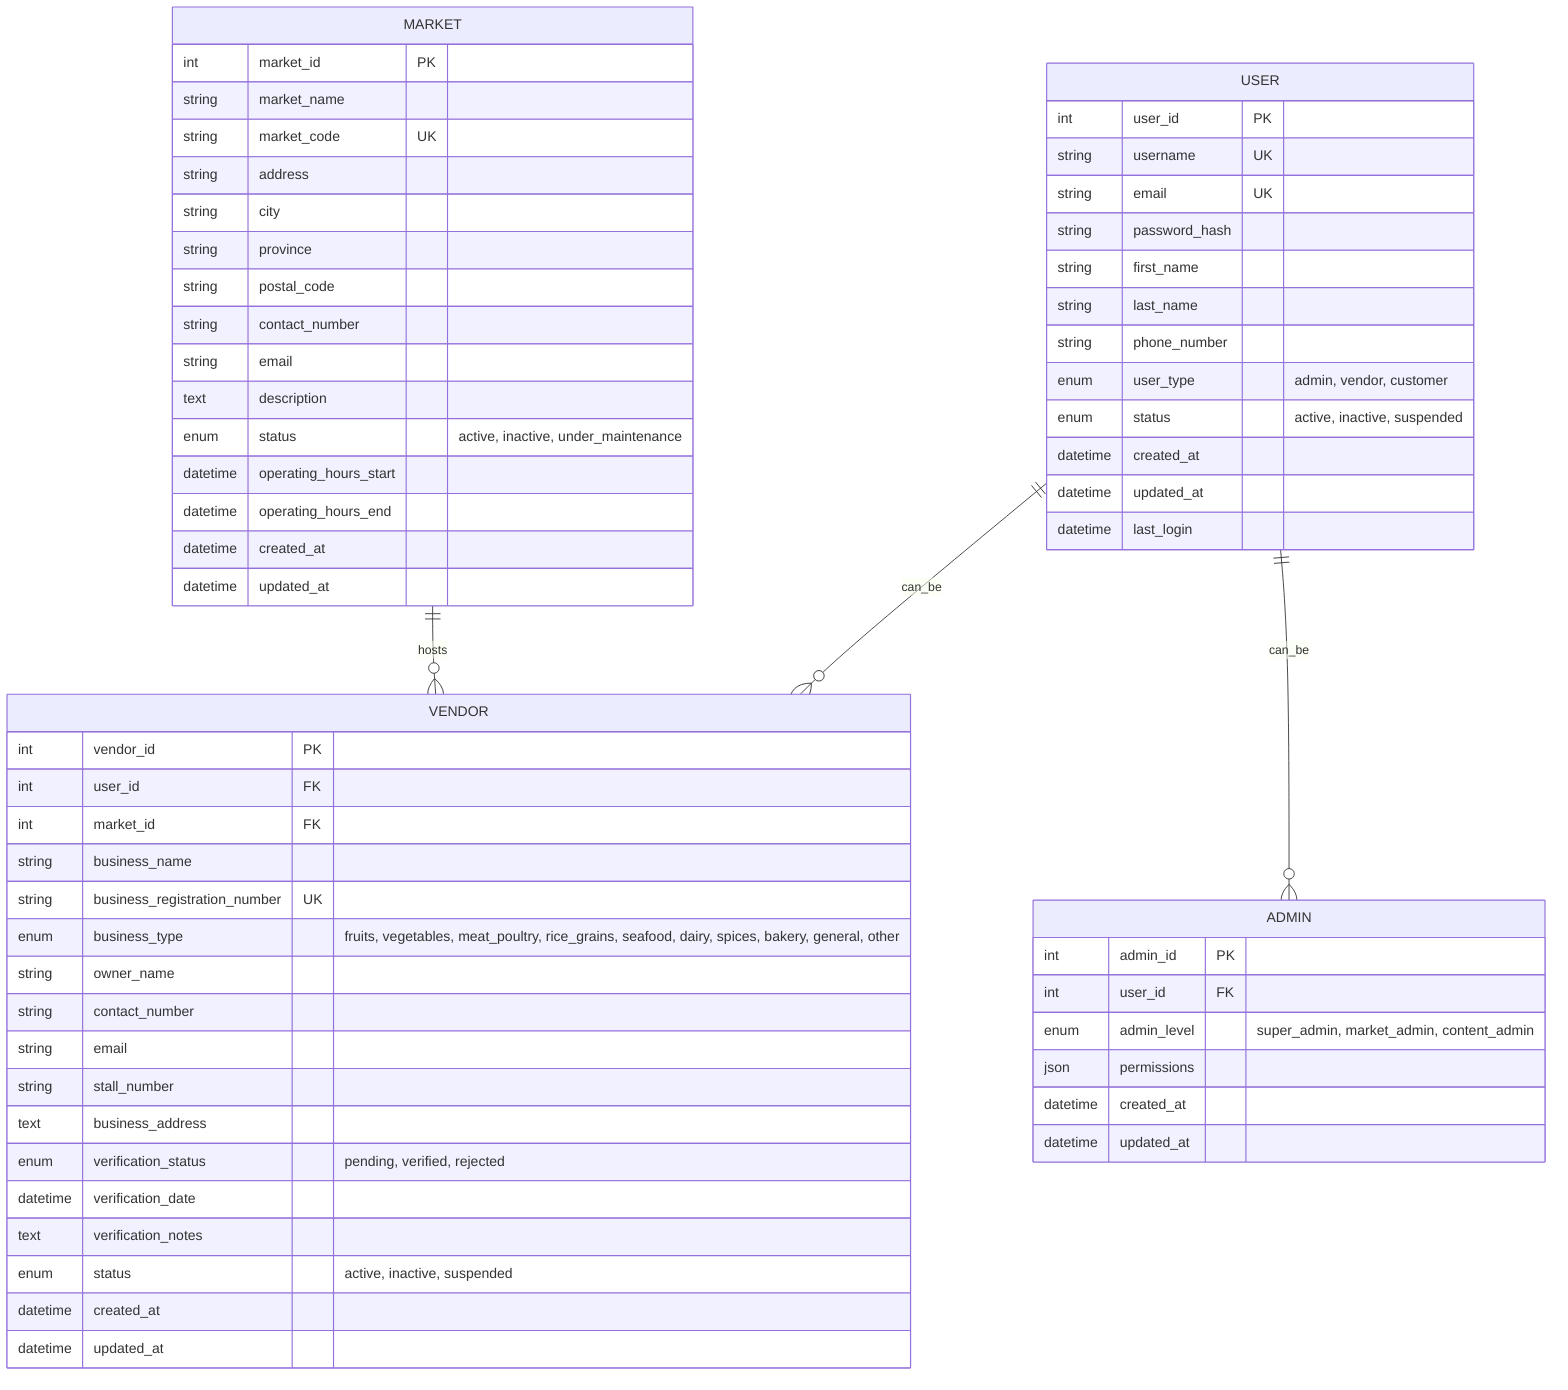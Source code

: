 erDiagram
    USER {
        int user_id PK
        string username UK
        string email UK
        string password_hash
        string first_name
        string last_name
        string phone_number
        enum user_type "admin, vendor, customer"
        enum status "active, inactive, suspended"
        datetime created_at
        datetime updated_at
        datetime last_login
    }

    MARKET {
        int market_id PK
        string market_name
        string market_code UK
        string address
        string city
        string province
        string postal_code
        string contact_number
        string email
        text description
        enum status "active, inactive, under_maintenance"
        datetime operating_hours_start
        datetime operating_hours_end
        datetime created_at
        datetime updated_at
    }

    VENDOR {
        int vendor_id PK
        int user_id FK
        int market_id FK
        string business_name
        string business_registration_number UK
        enum business_type "fruits, vegetables, meat_poultry, rice_grains, seafood, dairy, spices, bakery, general, other"
        string owner_name
        string contact_number
        string email
        string stall_number
        text business_address
        enum verification_status "pending, verified, rejected"
        datetime verification_date
        text verification_notes
        enum status "active, inactive, suspended"
        datetime created_at
        datetime updated_at
    }

    ADMIN {
        int admin_id PK
        int user_id FK
        enum admin_level "super_admin, market_admin, content_admin"
        json permissions
        datetime created_at
        datetime updated_at
    }

    USER ||--o{ VENDOR : "can_be"
    USER ||--o{ ADMIN : "can_be"
    MARKET ||--o{ VENDOR : "hosts"